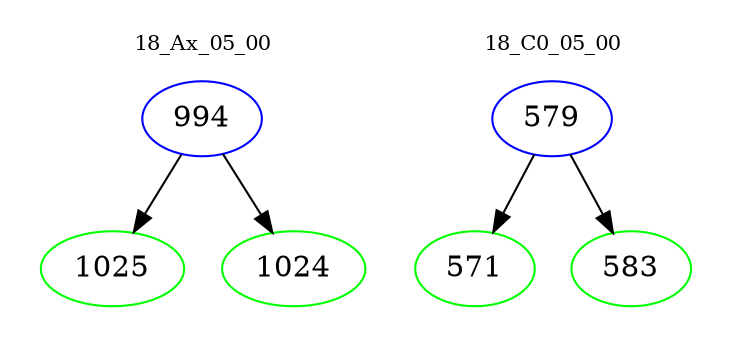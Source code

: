 digraph{
subgraph cluster_0 {
color = white
label = "18_Ax_05_00";
fontsize=10;
T0_994 [label="994", color="blue"]
T0_994 -> T0_1025 [color="black"]
T0_1025 [label="1025", color="green"]
T0_994 -> T0_1024 [color="black"]
T0_1024 [label="1024", color="green"]
}
subgraph cluster_1 {
color = white
label = "18_C0_05_00";
fontsize=10;
T1_579 [label="579", color="blue"]
T1_579 -> T1_571 [color="black"]
T1_571 [label="571", color="green"]
T1_579 -> T1_583 [color="black"]
T1_583 [label="583", color="green"]
}
}
